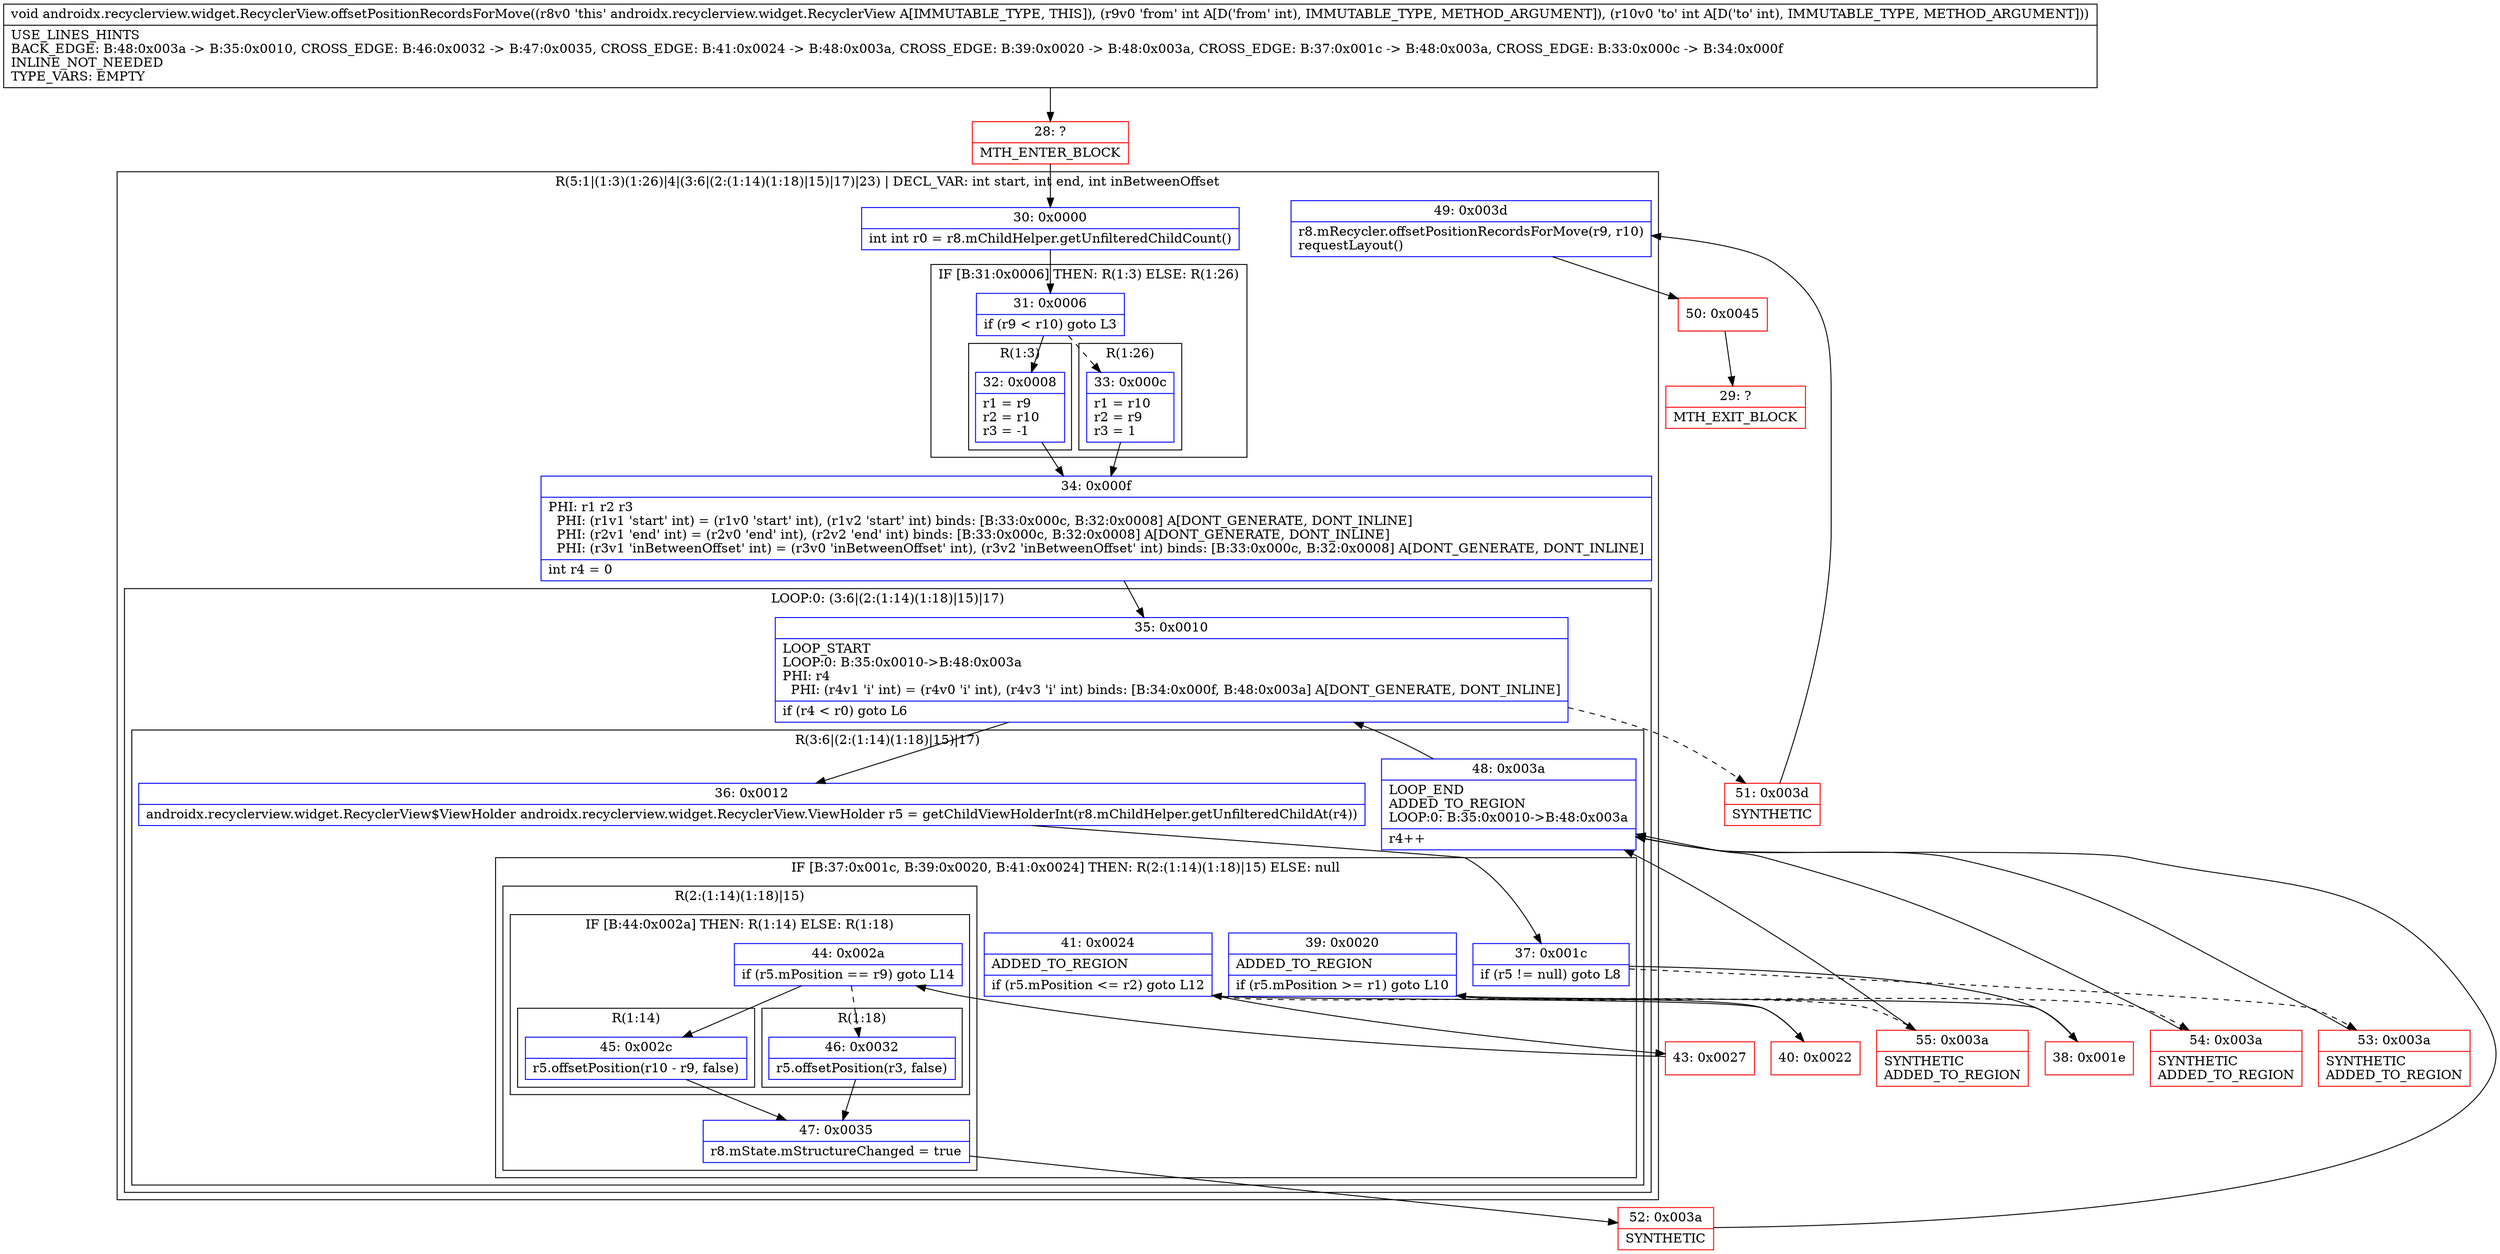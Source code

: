 digraph "CFG forandroidx.recyclerview.widget.RecyclerView.offsetPositionRecordsForMove(II)V" {
subgraph cluster_Region_838181992 {
label = "R(5:1|(1:3)(1:26)|4|(3:6|(2:(1:14)(1:18)|15)|17)|23) | DECL_VAR: int start, int end, int inBetweenOffset\l";
node [shape=record,color=blue];
Node_30 [shape=record,label="{30\:\ 0x0000|int int r0 = r8.mChildHelper.getUnfilteredChildCount()\l}"];
subgraph cluster_IfRegion_1873449069 {
label = "IF [B:31:0x0006] THEN: R(1:3) ELSE: R(1:26)";
node [shape=record,color=blue];
Node_31 [shape=record,label="{31\:\ 0x0006|if (r9 \< r10) goto L3\l}"];
subgraph cluster_Region_1066513681 {
label = "R(1:3)";
node [shape=record,color=blue];
Node_32 [shape=record,label="{32\:\ 0x0008|r1 = r9\lr2 = r10\lr3 = \-1\l}"];
}
subgraph cluster_Region_1206196689 {
label = "R(1:26)";
node [shape=record,color=blue];
Node_33 [shape=record,label="{33\:\ 0x000c|r1 = r10\lr2 = r9\lr3 = 1\l}"];
}
}
Node_34 [shape=record,label="{34\:\ 0x000f|PHI: r1 r2 r3 \l  PHI: (r1v1 'start' int) = (r1v0 'start' int), (r1v2 'start' int) binds: [B:33:0x000c, B:32:0x0008] A[DONT_GENERATE, DONT_INLINE]\l  PHI: (r2v1 'end' int) = (r2v0 'end' int), (r2v2 'end' int) binds: [B:33:0x000c, B:32:0x0008] A[DONT_GENERATE, DONT_INLINE]\l  PHI: (r3v1 'inBetweenOffset' int) = (r3v0 'inBetweenOffset' int), (r3v2 'inBetweenOffset' int) binds: [B:33:0x000c, B:32:0x0008] A[DONT_GENERATE, DONT_INLINE]\l|int r4 = 0\l}"];
subgraph cluster_LoopRegion_2555589 {
label = "LOOP:0: (3:6|(2:(1:14)(1:18)|15)|17)";
node [shape=record,color=blue];
Node_35 [shape=record,label="{35\:\ 0x0010|LOOP_START\lLOOP:0: B:35:0x0010\-\>B:48:0x003a\lPHI: r4 \l  PHI: (r4v1 'i' int) = (r4v0 'i' int), (r4v3 'i' int) binds: [B:34:0x000f, B:48:0x003a] A[DONT_GENERATE, DONT_INLINE]\l|if (r4 \< r0) goto L6\l}"];
subgraph cluster_Region_601587823 {
label = "R(3:6|(2:(1:14)(1:18)|15)|17)";
node [shape=record,color=blue];
Node_36 [shape=record,label="{36\:\ 0x0012|androidx.recyclerview.widget.RecyclerView$ViewHolder androidx.recyclerview.widget.RecyclerView.ViewHolder r5 = getChildViewHolderInt(r8.mChildHelper.getUnfilteredChildAt(r4))\l}"];
subgraph cluster_IfRegion_347902471 {
label = "IF [B:37:0x001c, B:39:0x0020, B:41:0x0024] THEN: R(2:(1:14)(1:18)|15) ELSE: null";
node [shape=record,color=blue];
Node_37 [shape=record,label="{37\:\ 0x001c|if (r5 != null) goto L8\l}"];
Node_39 [shape=record,label="{39\:\ 0x0020|ADDED_TO_REGION\l|if (r5.mPosition \>= r1) goto L10\l}"];
Node_41 [shape=record,label="{41\:\ 0x0024|ADDED_TO_REGION\l|if (r5.mPosition \<= r2) goto L12\l}"];
subgraph cluster_Region_478545531 {
label = "R(2:(1:14)(1:18)|15)";
node [shape=record,color=blue];
subgraph cluster_IfRegion_2071472848 {
label = "IF [B:44:0x002a] THEN: R(1:14) ELSE: R(1:18)";
node [shape=record,color=blue];
Node_44 [shape=record,label="{44\:\ 0x002a|if (r5.mPosition == r9) goto L14\l}"];
subgraph cluster_Region_1240674707 {
label = "R(1:14)";
node [shape=record,color=blue];
Node_45 [shape=record,label="{45\:\ 0x002c|r5.offsetPosition(r10 \- r9, false)\l}"];
}
subgraph cluster_Region_911480890 {
label = "R(1:18)";
node [shape=record,color=blue];
Node_46 [shape=record,label="{46\:\ 0x0032|r5.offsetPosition(r3, false)\l}"];
}
}
Node_47 [shape=record,label="{47\:\ 0x0035|r8.mState.mStructureChanged = true\l}"];
}
}
Node_48 [shape=record,label="{48\:\ 0x003a|LOOP_END\lADDED_TO_REGION\lLOOP:0: B:35:0x0010\-\>B:48:0x003a\l|r4++\l}"];
}
}
Node_49 [shape=record,label="{49\:\ 0x003d|r8.mRecycler.offsetPositionRecordsForMove(r9, r10)\lrequestLayout()\l}"];
}
Node_28 [shape=record,color=red,label="{28\:\ ?|MTH_ENTER_BLOCK\l}"];
Node_38 [shape=record,color=red,label="{38\:\ 0x001e}"];
Node_40 [shape=record,color=red,label="{40\:\ 0x0022}"];
Node_43 [shape=record,color=red,label="{43\:\ 0x0027}"];
Node_52 [shape=record,color=red,label="{52\:\ 0x003a|SYNTHETIC\l}"];
Node_55 [shape=record,color=red,label="{55\:\ 0x003a|SYNTHETIC\lADDED_TO_REGION\l}"];
Node_54 [shape=record,color=red,label="{54\:\ 0x003a|SYNTHETIC\lADDED_TO_REGION\l}"];
Node_53 [shape=record,color=red,label="{53\:\ 0x003a|SYNTHETIC\lADDED_TO_REGION\l}"];
Node_51 [shape=record,color=red,label="{51\:\ 0x003d|SYNTHETIC\l}"];
Node_50 [shape=record,color=red,label="{50\:\ 0x0045}"];
Node_29 [shape=record,color=red,label="{29\:\ ?|MTH_EXIT_BLOCK\l}"];
MethodNode[shape=record,label="{void androidx.recyclerview.widget.RecyclerView.offsetPositionRecordsForMove((r8v0 'this' androidx.recyclerview.widget.RecyclerView A[IMMUTABLE_TYPE, THIS]), (r9v0 'from' int A[D('from' int), IMMUTABLE_TYPE, METHOD_ARGUMENT]), (r10v0 'to' int A[D('to' int), IMMUTABLE_TYPE, METHOD_ARGUMENT]))  | USE_LINES_HINTS\lBACK_EDGE: B:48:0x003a \-\> B:35:0x0010, CROSS_EDGE: B:46:0x0032 \-\> B:47:0x0035, CROSS_EDGE: B:41:0x0024 \-\> B:48:0x003a, CROSS_EDGE: B:39:0x0020 \-\> B:48:0x003a, CROSS_EDGE: B:37:0x001c \-\> B:48:0x003a, CROSS_EDGE: B:33:0x000c \-\> B:34:0x000f\lINLINE_NOT_NEEDED\lTYPE_VARS: EMPTY\l}"];
MethodNode -> Node_28;Node_30 -> Node_31;
Node_31 -> Node_32;
Node_31 -> Node_33[style=dashed];
Node_32 -> Node_34;
Node_33 -> Node_34;
Node_34 -> Node_35;
Node_35 -> Node_36;
Node_35 -> Node_51[style=dashed];
Node_36 -> Node_37;
Node_37 -> Node_38;
Node_37 -> Node_53[style=dashed];
Node_39 -> Node_40;
Node_39 -> Node_54[style=dashed];
Node_41 -> Node_43;
Node_41 -> Node_55[style=dashed];
Node_44 -> Node_45;
Node_44 -> Node_46[style=dashed];
Node_45 -> Node_47;
Node_46 -> Node_47;
Node_47 -> Node_52;
Node_48 -> Node_35;
Node_49 -> Node_50;
Node_28 -> Node_30;
Node_38 -> Node_39;
Node_40 -> Node_41;
Node_43 -> Node_44;
Node_52 -> Node_48;
Node_55 -> Node_48;
Node_54 -> Node_48;
Node_53 -> Node_48;
Node_51 -> Node_49;
Node_50 -> Node_29;
}

